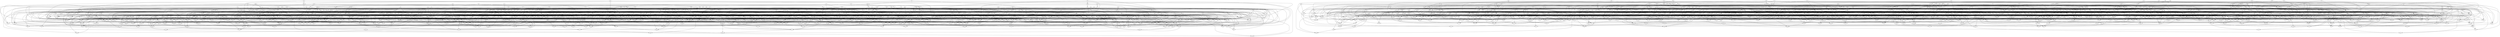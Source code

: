 digraph G {
	bjk -> mzl
	bjk -> dlz
	bjk -> gln
	nbx -> tsz
	rrl -> zvd
	rrl -> dxn
	xln -> vbb
	xln -> tst
	xln -> gfr
	kth -> nrm
	kth -> bkc
	krf -> ddr
	krf -> rtg
	zhj -> lbj
	qsn -> tqq
	qsn -> grc
	dkg -> drd
	dkg -> cxt
	dkg -> hvz
	dkg -> jvg
	dkg -> qrk
	dkg -> pvv
	vhx -> jfx
	vhx -> ffm
	bfm -> kdl
	gpz -> nnb
	dpr -> msg
	dpr -> thp
	dpr -> tft
	dpr -> vpn
	zdd -> gmv
	lhk -> qst
	psv -> bvz
	psv -> dch
	zbr -> bfm
	zbr -> nhk
	zbr -> jdf
	zbr -> qfk
	rtg -> zjk
	rtg -> mbp
	zvg -> str
	zvg -> qtx
	xrt -> sgv
	xrt -> vjn
	xrt -> jxf
	cfk -> pxr
	cfk -> tcb
	jbl -> xxk
	jbl -> qnj
	jbl -> hpz
	jbl -> jdk
	jbl -> vhl
	vtf -> gmn
	vtf -> fjt
	vtf -> txg
	lnq -> tbm
	dcx -> thf
	dcx -> sln
	dcx -> vsp
	vnr -> hrj
	vnr -> kss
	vnr -> tbm
	qlm -> bxp
	plf -> brz
	gsb -> kdn
	gsb -> hbt
	qtk -> bkr
	qtk -> zcz
	qtk -> qpp
	pmh -> mpj
	pmh -> lgc
	nnf -> mlt
	nnf -> njq
	nnf -> ldv
	cbp -> nph
	cbp -> fvc
	cbp -> qsv
	jjm -> hcf
	jjm -> kdn
	jjm -> qzv
	jjm -> xrb
	rhz -> kdl
	rhz -> klh
	rhz -> pvx
	rhz -> pnj
	rhz -> xdv
	ztt -> slt
	ztt -> lpz
	ztt -> jnv
	ztt -> qst
	vtl -> cbx
	zcm -> jcn
	zcm -> dkg
	zcm -> pgc
	zcm -> zhl
	ncn -> vvn
	ncn -> cbb
	ncn -> mkp
	fxk -> knj
	fxk -> pdq
	fxk -> ftp
	fxk -> jcc
	prs -> xks
	lsg -> jjr
	lsg -> ghr
	qdh -> hcv
	qdh -> dgb
	gfr -> bgq
	gfr -> ddv
	vgn -> rdd
	tjr -> lxb
	bzg -> ddt
	bzg -> drd
	nsp -> mzl
	grh -> zql
	grh -> rds
	kkx -> hbh
	kkx -> qqr
	kkx -> zdd
	kkx -> fvd
	gph -> gfl
	gph -> nft
	dkr -> szb
	dkr -> nbs
	dkr -> rbk
	dkr -> flx
	pcn -> dgn
	pcn -> sjf
	pcn -> tnq
	pcn -> gbx
	dcr -> vst
	dcr -> tbx
	dcr -> bpl
	dcr -> lnl
	dcr -> hqf
	mgg -> mjc
	mgg -> mgd
	qkv -> fpq
	qkv -> ljz
	qkv -> svr
	qkv -> plf
	qkv -> lpg
	trs -> bfs
	trs -> bmx
	plz -> xzg
	fzj -> cbv
	fzj -> bsj
	fhq -> vfj
	fhq -> mdb
	fhq -> bmh
	fhq -> xtx
	trt -> cpt
	trt -> xql
	ccq -> tkj
	ccq -> xmj
	ccq -> zbf
	ccq -> rpt
	bdc -> nhc
	bdc -> vkm
	ffb -> kxn
	ffb -> lxs
	ffb -> svr
	ffb -> qht
	qnj -> vzd
	qnj -> czb
	ctq -> hhj
	ctq -> mlr
	qjp -> rxn
	qjp -> fgf
	qjp -> qld
	qjp -> kdn
	pzv -> mnx
	tjs -> mdl
	tjs -> kfb
	tjs -> qtn
	tjs -> tqs
	gdv -> chm
	gdv -> cms
	gdv -> rbk
	gdv -> hkh
	jdk -> xvc
	jdk -> zgb
	qdd -> nhh
	qdd -> tgd
	qdd -> ccv
	svr -> kxn
	gqs -> cfn
	gqs -> fhj
	rgb -> shz
	rgb -> rbj
	rgb -> sxc
	nlj -> blv
	nlj -> jbg
	nlj -> vnt
	nlj -> tnf
	gtm -> dfn
	gtm -> xzm
	gtm -> cls
	gdg -> zzk
	qhl -> mgl
	qhl -> flz
	hcv -> gpp
	rvr -> mjd
	rvr -> qpp
	rvr -> grt
	rvr -> pmh
	rvr -> rrd
	pbx -> cdl
	pbx -> qvx
	pbx -> cdv
	rqt -> fhk
	rqt -> nzv
	qgd -> gqs
	qgd -> tpv
	qgd -> hbh
	dht -> snk
	dht -> fxx
	dht -> nsx
	dht -> vbt
	xsb -> sfj
	xsb -> plv
	nsv -> mxh
	gsj -> dmb
	gsj -> srn
	gsj -> jfx
	gsj -> cbv
	jkx -> tsr
	jkx -> vvx
	jkx -> hmm
	ktn -> fgs
	ktn -> vcn
	ktn -> lqx
	mdl -> qxs
	mdl -> rzd
	xtn -> xdd
	xtn -> qgb
	xtn -> hsh
	xtn -> xjn
	xtn -> nbz
	xzm -> xct
	zkf -> nxs
	zkf -> fvn
	kst -> lnd
	czb -> cmb
	str -> hrj
	jfx -> ddn
	jfx -> pnr
	cjx -> hvp
	cjx -> vlt
	cjx -> vbx
	cjx -> gsf
	cjx -> grr
	cjx -> bbs
	cjx -> qgb
	vkr -> prf
	vkr -> frr
	vkr -> jks
	jbp -> mjm
	jbp -> lqs
	jbp -> dks
	mmv -> qld
	bgl -> pnr
	bgl -> hzj
	bgl -> csb
	bgl -> zgh
	bgl -> jqj
	bgl -> qdh
	bgl -> xnb
	dvp -> hrz
	dvp -> txd
	cpt -> sqr
	frs -> xts
	frs -> rzg
	zmj -> jjf
	zmj -> nsn
	bpj -> fms
	bpj -> ghz
	bpj -> xsq
	bpj -> bdp
	hcr -> hvp
	hcr -> fjt
	hcr -> qrk
	hcr -> cfc
	kgr -> mvr
	kgr -> cjr
	rkv -> xtb
	rkv -> mjt
	rkv -> zhj
	nqb -> nhf
	dtx -> bcz
	dtx -> qck
	lfp -> mvx
	lfp -> pkl
	lbd -> lhg
	lbd -> knk
	lbd -> cls
	chd -> zpf
	chd -> mvx
	sxr -> vvx
	sxr -> drp
	sxr -> dmj
	sxr -> jvz
	zph -> mpg
	zph -> zfv
	zph -> dpj
	zph -> tjr
	kpd -> nhf
	kpd -> qzn
	kpd -> mlx
	kpd -> rkz
	kpd -> kmp
	fng -> phh
	fng -> hnr
	fng -> gbx
	fng -> lsg
	rzv -> bth
	rzv -> rgb
	rzv -> svm
	rzv -> xgv
	jqz -> bnd
	jqz -> jqx
	jqz -> qkm
	fqx -> gjf
	fqx -> ddr
	fqx -> dcs
	fqx -> stq
	kbg -> xzg
	vjl -> lht
	vjl -> zhv
	vjl -> pfc
	vjl -> mbs
	ljc -> sfs
	ljc -> xqx
	ljc -> mch
	ljc -> cmv
	xdc -> fdb
	xdc -> smt
	xdc -> njq
	xdc -> xrq
	qxd -> brz
	qxd -> rqn
	sln -> cmb
	sln -> lqs
	hgz -> zcv
	hgz -> vxj
	hgz -> rpt
	czm -> tcj
	dml -> zrm
	dml -> bdc
	dml -> hdc
	dbl -> jnv
	dbl -> zjk
	crf -> zff
	crf -> kll
	crf -> ckq
	crf -> pll
	vmp -> hpm
	vmp -> qkm
	vmp -> gcv
	dbv -> rch
	dbv -> fdd
	dbv -> qxr
	dbv -> qbh
	dbv -> zrh
	qzn -> mnm
	qzn -> brz
	lnb -> ljf
	rbb -> xdv
	rbb -> fcj
	rbb -> flt
	rbb -> nsp
	cxs -> cpm
	cxs -> kbt
	cxs -> sgn
	dcq -> rnf
	dcq -> tbh
	dcq -> gpz
	nnt -> gfl
	nnt -> txd
	slp -> pkz
	tfd -> czf
	tfd -> xjj
	tfd -> xql
	tfd -> vkx
	qxx -> pmh
	qxx -> zpf
	qxx -> jbg
	qxx -> gbn
	vjx -> hhn
	vjx -> cnf
	qdx -> fpq
	qdx -> jtg
	rxk -> chg
	rxk -> xqx
	tvn -> gmv
	mqg -> mzt
	mqg -> qzh
	sch -> kkv
	sch -> bjk
	mpg -> xmt
	mpg -> ndd
	mpg -> rnf
	mpg -> fng
	nfg -> ksz
	nfg -> nft
	nfg -> nqs
	nfg -> bqd
	nfg -> bxq
	nfg -> gtm
	pbr -> czm
	pbr -> ctg
	pbr -> vbt
	pbr -> zgt
	hvz -> gdg
	hvz -> jxf
	pzr -> qbb
	pzr -> hbt
	pzr -> bvf
	hpz -> qsf
	hpz -> xts
	hpz -> xxk
	ckz -> jmd
	ckz -> fzv
	ckz -> ssl
	ckz -> kbg
	ljt -> xbp
	ljt -> btp
	ljt -> ncn
	ljt -> nhq
	rsg -> dct
	rsg -> vrf
	shp -> vqh
	shp -> cbr
	shp -> bgj
	shp -> zvr
	shp -> xcs
	shp -> khl
	shp -> cvs
	pgc -> kcq
	pgc -> zdd
	pgc -> pkp
	pgc -> rnc
	vlb -> jtg
	vlb -> vnt
	gzb -> jrp
	hkd -> cdl
	hkd -> jmd
	hkd -> cfp
	rmq -> vtf
	rmq -> xzv
	rmq -> drt
	rmq -> sms
	rmq -> fvj
	rmq -> qct
	qjf -> zvg
	qjf -> lct
	qjf -> flh
	qjf -> dsn
	mxh -> dtx
	mxh -> cqn
	mxh -> gdl
	vsg -> bfp
	vsg -> sln
	vsg -> zmq
	xdj -> dtp
	xdj -> rxd
	xdj -> sfl
	xdj -> lld
	xnn -> lrk
	ttd -> qck
	ttd -> rnq
	ttd -> xfg
	kpg -> qht
	kpg -> fxj
	kpg -> xfk
	kpg -> drp
	vks -> hcn
	vks -> mhc
	vks -> jqn
	vks -> flh
	vks -> fjx
	rtc -> kmh
	rtc -> msf
	rtc -> lbj
	rtc -> fhb
	slb -> zfb
	slb -> htc
	slb -> stq
	slb -> scx
	lrd -> plk
	lrd -> dct
	lrd -> zkf
	lrd -> rck
	kkv -> vqn
	gzh -> znv
	gzh -> lsg
	gzh -> dmx
	gzh -> hpm
	gzh -> mnx
	dbx -> ftp
	dbx -> xdx
	dbx -> rlq
	dbx -> nsx
	znv -> mrt
	znv -> zvj
	bbv -> hkd
	bbv -> jmc
	bbv -> nqj
	bbv -> jrh
	phb -> sxk
	phb -> jbp
	cfn -> bqt
	svx -> pgs
	svx -> cmh
	svx -> lpg
	svx -> jqk
	nhk -> qzv
	nhk -> ctx
	nhk -> vxj
	pkp -> lbb
	pkp -> tcp
	pkp -> gmp
	pkp -> bfp
	nvt -> gvt
	nvt -> zvg
	nvt -> zpz
	zff -> xgv
	zff -> bvk
	qmg -> zvj
	qmg -> tbh
	hld -> dfs
	hld -> btt
	hld -> dcg
	hld -> tpp
	gjp -> sxc
	gjp -> cst
	gjp -> nxm
	gjp -> phx
	tdx -> txh
	tdx -> ptl
	tdx -> nsh
	tdx -> mht
	tdx -> lch
	tdx -> vsp
	qdb -> rdh
	jjj -> sdz
	jjj -> zzj
	jjj -> xms
	jjj -> zhg
	jdq -> shz
	jdq -> zkf
	jdq -> pkj
	mzt -> rvz
	mzt -> gzb
	tsg -> bvk
	tsg -> sdz
	fjt -> plv
	fjt -> lmz
	fjt -> rrt
	tcb -> vpm
	tcb -> zgh
	gpm -> bfs
	gpm -> ddt
	gpm -> bnj
	gpm -> ktm
	ddv -> rxm
	ddv -> ghq
	xdf -> vmt
	jmd -> vlq
	jmd -> vbj
	jmd -> fbn
	jmd -> cbp
	cst -> tnx
	pkk -> svj
	mnr -> crp
	mnr -> sbs
	mnr -> fvd
	tpp -> nsx
	tpp -> skj
	tpp -> ddv
	qlj -> vkr
	qlj -> gdr
	qlj -> xkq
	qlj -> pvk
	slt -> jtb
	slt -> cxb
	bcs -> flp
	dvv -> brp
	dvv -> xnn
	dvv -> dps
	dvv -> jtn
	plk -> gxb
	plk -> pvx
	xsp -> vlq
	xsp -> ttj
	kgx -> qhl
	kgx -> lld
	kgx -> nrl
	kgx -> lvl
	kgx -> ldm
	kgx -> xxt
	xnj -> tvk
	bxl -> qdx
	bxl -> ddg
	bxl -> xpx
	bxl -> krv
	brp -> lbb
	brp -> bnm
	brp -> mfl
	jlt -> dfn
	jlt -> mnm
	jlt -> jtn
	jlt -> ctv
	jlt -> qtk
	dfx -> tzx
	dfx -> ppd
	jkr -> bbs
	jkr -> fnd
	jkr -> nlq
	jkr -> zrm
	jhj -> pjx
	jhj -> tlf
	jhj -> fnc
	jhj -> crn
	ctp -> xrp
	ctp -> dzg
	ctp -> nfz
	rvh -> mnx
	xns -> xbr
	bmh -> llm
	bmh -> tmj
	kgf -> snl
	ldh -> bbd
	ldh -> jdm
	ldh -> ghq
	kzm -> xjh
	vpt -> hbt
	vpt -> xdl
	vpt -> ccn
	hvp -> cgk
	hvp -> bdf
	jjr -> mtv
	jjr -> kxn
	tks -> ztl
	tks -> xlk
	tks -> gmp
	tks -> rxx
	zpz -> mqt
	zpz -> ghq
	hrp -> tbv
	hrp -> ljz
	hrp -> qqr
	hrp -> lrp
	bjh -> pjm
	bjh -> fcv
	bjh -> cbv
	klt -> lml
	klt -> flx
	klt -> gvn
	klt -> mmn
	pjt -> zhj
	pjt -> fxx
	pjt -> pch
	pjt -> mmn
	zbf -> zvd
	mnq -> xtv
	mnq -> xkb
	mnq -> vvh
	mnq -> vbx
	hrl -> nhq
	hrl -> jks
	msd -> ppd
	msd -> cdl
	kkd -> vjs
	kkd -> mrv
	kkd -> zhs
	kkd -> bzh
	fvn -> snk
	gbs -> zcp
	gbs -> nft
	ztl -> ddg
	blf -> bzv
	blf -> kgr
	blf -> mjt
	hzq -> jjs
	hzq -> pnd
	hzq -> pnr
	qcs -> sbx
	qcs -> hsb
	qcs -> chm
	qcs -> xtx
	fpf -> gqv
	fpf -> drp
	fpf -> msz
	fpf -> jxf
	znd -> sxh
	znd -> vzd
	znd -> frh
	znd -> cxs
	znd -> slp
	zmq -> xjn
	xrb -> tvk
	xrb -> rhc
	tzc -> nbj
	tzc -> pcd
	tzc -> tjg
	tzc -> mnx
	gqj -> ljc
	gqj -> rhc
	mjv -> fdb
	mjv -> kks
	mjv -> knj
	mlr -> qbb
	mlr -> chg
	gkb -> tnf
	gkb -> cfn
	gkb -> blx
	xxg -> qtt
	xxg -> rpv
	xxg -> jrh
	xxg -> zmr
	xxg -> fpc
	kvl -> gdr
	kvl -> dmx
	kvl -> xbp
	kvl -> xjh
	kvl -> vvs
	xqb -> tnz
	xqb -> xvb
	ghr -> cfc
	ghr -> nhf
	kbb -> xqb
	kbb -> vkx
	kbb -> bkc
	gbx -> ctv
	gbx -> ccv
	dgb -> qfz
	dgb -> mbp
	xct -> jvz
	xct -> krv
	fxz -> jts
	fxz -> dmj
	ffx -> kgr
	ffx -> cdl
	ffx -> jjf
	ffx -> sxc
	tft -> xpq
	tft -> zsr
	tft -> mff
	tft -> bxk
	nhc -> zcs
	drd -> jjr
	mkp -> bhh
	mkp -> vph
	tpx -> zhv
	tpx -> lkq
	hqf -> ghq
	brr -> zqr
	brr -> hdz
	brr -> nft
	brr -> qsq
	brr -> qcm
	mgh -> cmb
	mgh -> bhh
	xvc -> lst
	pdq -> tpx
	pdq -> dbs
	pdq -> qdh
	hlf -> fnc
	zhv -> gfp
	dbs -> xss
	dbs -> htz
	qsf -> dsm
	qsf -> dks
	qsf -> fvj
	qsf -> bnj
	qsf -> bxq
	ldm -> lvd
	ldm -> jbx
	ldm -> slp
	xgq -> pkl
	xgq -> cnf
	xgq -> hdv
	lpd -> nzv
	lpd -> jjs
	lpd -> vdf
	tkr -> nhf
	tkr -> vlr
	tkr -> sxk
	tkr -> hnr
	qbh -> hcs
	qbh -> lxn
	qbh -> vjx
	qbh -> lvs
	mch -> nbs
	lsq -> kpc
	lsq -> bfs
	lsq -> hhn
	hlh -> xsq
	hlh -> bvf
	hlh -> rrq
	hlh -> vhx
	xdx -> svm
	xdx -> kbg
	xdx -> tnx
	xdx -> rxm
	vcg -> crz
	vcg -> pvq
	vcg -> lqs
	vcg -> xfr
	vcg -> dhf
	jkk -> bgn
	jkk -> qtb
	xtz -> nbx
	xtz -> pxr
	xtz -> qtx
	xtz -> fdq
	xtz -> vqn
	ssl -> qfz
	ssl -> mlr
	fmk -> fjx
	fmk -> kll
	fmk -> nsv
	fmk -> dtx
	fmk -> zvr
	prb -> mjv
	prb -> ckq
	prb -> jnv
	prb -> rmn
	gfg -> dnj
	gfg -> flm
	nqd -> mnj
	nqd -> nkl
	nqd -> qxs
	nqd -> cjg
	rjs -> rzg
	tkg -> fgd
	tkg -> kcn
	tkg -> krv
	tkg -> dpj
	tkg -> rjd
	zgv -> tvn
	zgv -> lmz
	xmg -> zcv
	xmg -> qvx
	xmg -> xsp
	gpf -> njq
	gpf -> hkx
	gpf -> bvk
	xzx -> tnx
	bds -> vmn
	bds -> xtd
	bds -> nxs
	bds -> ddr
	tst -> jhk
	tst -> vpm
	tst -> gfp
	tst -> sxc
	sqk -> phg
	sqk -> bvs
	hcn -> qpb
	hcn -> qlm
	hcn -> kgr
	nxr -> qpk
	nxr -> xkb
	nxr -> dcq
	nxr -> klr
	bvt -> kss
	bvt -> tnx
	bvt -> fqj
	bvt -> kgc
	tlf -> qgb
	zmh -> ddg
	zmh -> zmk
	zmh -> zsp
	zmh -> rpq
	jzr -> mbj
	jzr -> xcs
	jzr -> plz
	qtp -> ffv
	qtp -> ntj
	qtp -> gkl
	ntr -> mnl
	ntr -> cbp
	ntr -> nkl
	rnq -> rdc
	rnq -> sdv
	rsb -> qzg
	rsb -> tjg
	rsb -> xmb
	gdl -> rgc
	xtb -> brc
	xtb -> xnj
	mnl -> svj
	tfc -> hrj
	tfc -> nsg
	tcq -> pgv
	tcq -> pvq
	tcq -> vll
	tcq -> qnx
	rpq -> bqt
	vkx -> cvs
	vkx -> jgc
	vkx -> zmt
	vkx -> gqj
	vkx -> btt
	hff -> dfb
	hff -> kmb
	cdj -> gmf
	cdj -> nph
	cdj -> jqq
	cdj -> rzx
	cdj -> cdl
	pqq -> kdl
	pqq -> rxs
	pqq -> mvr
	pqq -> smt
	pfd -> ccv
	pfd -> pbl
	pfd -> pvq
	pfd -> txz
	lxn -> qcm
	lxn -> bfp
	lxn -> jkp
	ppp -> gkf
	kqg -> rfx
	kqg -> qrh
	kqg -> xlk
	kqg -> thv
	mjj -> bqg
	mjj -> xfr
	mjj -> zgb
	mjj -> gfg
	jbb -> hmm
	jbb -> prf
	jbb -> qct
	jrb -> scn
	jrb -> hmc
	jrb -> jmc
	vcn -> jgq
	vcn -> cpf
	vcn -> cgl
	bcp -> tbj
	bcp -> zfb
	bcp -> dcs
	bcp -> dhn
	dmd -> phb
	dmd -> ccj
	dmd -> thp
	dmd -> rqn
	xvl -> cfd
	xvl -> lhv
	xvl -> kpk
	vhc -> jtl
	vhc -> qdd
	vhc -> jsx
	vhc -> pvk
	vhc -> jgl
	plj -> msd
	plj -> szr
	plj -> pck
	plj -> zlk
	dmn -> flp
	lst -> ffp
	dzg -> ppm
	dzg -> xnj
	lct -> qtx
	hdv -> llf
	qmt -> qst
	qmt -> ndh
	qmt -> zdh
	bmg -> hcv
	bmg -> rsg
	bmg -> gzb
	ddn -> dch
	ljz -> blx
	jtg -> sgn
	czh -> kpt
	czh -> mbf
	czh -> cfr
	czh -> xts
	chj -> nlq
	chj -> czb
	chj -> sjf
	chj -> kdg
	rnf -> bqg
	rnf -> fll
	gzs -> cdv
	klv -> bvs
	klv -> nkf
	hdb -> xdx
	hdb -> hcc
	hdb -> grq
	hdb -> qbf
	kcl -> rxk
	kcl -> vqd
	kcl -> dtx
	rqb -> zfb
	rqb -> nvd
	smr -> xvx
	smr -> nsp
	smr -> cbv
	pgs -> nnq
	pgs -> sxk
	pgs -> hbh
	pgs -> vjx
	nnr -> hmp
	nnr -> qgd
	vlv -> gkf
	vlv -> cxb
	qzh -> mjt
	qzh -> rdc
	qpl -> kbg
	qpl -> qtx
	qpl -> zkb
	dfn -> dvp
	dfn -> xvc
	dfn -> rps
	tbx -> dxx
	tbx -> jhg
	vsq -> srn
	vsq -> dcl
	vsq -> ctq
	vsq -> bqj
	qhq -> dtx
	qhq -> hbt
	qhq -> hvs
	qhq -> gzb
	nlv -> kzm
	nlv -> rlr
	nlv -> hlq
	ngs -> bgj
	lvd -> gcv
	hlq -> ffr
	hlq -> kcq
	grq -> dfs
	grq -> kst
	vzd -> zcz
	lcr -> zdj
	lcr -> krv
	lcr -> jks
	kkp -> xhv
	kkp -> bzh
	qld -> jrh
	qld -> hrj
	mbs -> vnz
	hlp -> fvx
	hlp -> xxt
	hlp -> mnq
	hlp -> hff
	pjm -> fqj
	pjm -> xmg
	pjm -> zdh
	pjm -> djv
	pjm -> stz
	pjm -> mxs
	xdd -> sqq
	xdd -> nrp
	ktm -> mvx
	ktm -> qsq
	ktm -> prs
	tcf -> lsd
	tcf -> xrp
	tcf -> flt
	tcf -> bnf
	ncm -> qvg
	ncm -> hmf
	ncm -> mpj
	ncm -> xnn
	ncm -> qsn
	xsf -> thv
	xsf -> xxt
	zrh -> pbl
	zrh -> tlf
	lks -> vqd
	lks -> hlj
	lks -> tnz
	jts -> blx
	jts -> sgn
	jts -> fkr
	vvn -> phh
	zfv -> xns
	zfv -> msg
	zfv -> cxt
	zfv -> fgd
	tqs -> fhk
	tqs -> pxr
	bnj -> qzc
	bnj -> bgn
	lqj -> hbk
	lqj -> xxt
	lqj -> crp
	lqj -> cfn
	nss -> rgk
	nss -> hhd
	nss -> jhz
	nss -> kfg
	nss -> npx
	jvl -> hmc
	nrv -> zfh
	ndd -> vkm
	ndd -> bbs
	ndd -> rrd
	zmt -> plz
	rgf -> rnn
	rgf -> vhl
	ldp -> bbc
	ldp -> dgn
	ldp -> zsp
	ldp -> csj
	ldp -> crn
	hkq -> lxb
	hkq -> bmx
	hkq -> cfc
	xms -> nxm
	xms -> vzj
	xms -> gzs
	cnv -> rpt
	cnv -> bkc
	cnv -> drg
	cnv -> cfp
	gfn -> qsv
	gfn -> mvr
	qpv -> ffv
	qpv -> frm
	qpv -> bfp
	qxs -> ddn
	qxs -> zfb
	ffr -> bnd
	ffr -> pzv
	ffr -> drp
	hcs -> rtd
	bdp -> xxg
	bdp -> zrt
	bdp -> trv
	bdp -> xmj
	vhj -> nxm
	vhj -> mmv
	vhj -> sqr
	vhj -> tsg
	vhj -> gzs
	vhj -> nbx
	vhj -> ljp
	qtx -> tmj
	cdc -> trs
	cdc -> bls
	cdc -> qxr
	cdc -> nnb
	fdd -> kcn
	fdd -> lcb
	fdd -> xtv
	ddr -> chg
	ddr -> xnb
	sxn -> phg
	sxn -> pzr
	sxn -> tqs
	sxn -> tsz
	zsx -> zcs
	zsx -> fmm
	zsx -> nlv
	zsx -> htx
	zsx -> xnn
	zsx -> xdf
	pbl -> jfr
	nxs -> bzv
	kqk -> jkk
	kqk -> mjm
	kqk -> lqs
	xcx -> cbp
	xcx -> dfd
	cbr -> grq
	cbr -> hkh
	cbr -> lnl
	llm -> jtb
	bbf -> klv
	bbf -> cmv
	bbf -> zhj
	bbf -> rmn
	vcs -> zzx
	vcs -> xts
	vcs -> tlv
	vcs -> qrh
	qcc -> kdh
	qcc -> phg
	qcc -> qck
	qcc -> ctx
	mgt -> mkp
	mgt -> zfh
	mgt -> vkq
	mjd -> qmg
	mjd -> cdr
	mjd -> gkb
	tfk -> rjs
	tfk -> zgb
	tfk -> xng
	qzc -> xvc
	ftq -> krv
	ftq -> nnq
	ftq -> lxb
	vkb -> txg
	vkb -> jkp
	vkb -> rxf
	vkb -> bzg
	zjt -> vvc
	zjt -> pmn
	zjt -> plf
	zjt -> lmz
	zjt -> htx
	zjt -> tks
	xfk -> kmm
	xfk -> xnn
	xfk -> kfg
	bld -> mgl
	bld -> zdj
	bld -> tsr
	xbr -> mnb
	xbr -> lnb
	qvl -> kbb
	qvl -> zdh
	qvl -> ttd
	qvl -> srn
	qvl -> vdk
	flz -> sjd
	zsr -> ffk
	dxc -> rtd
	dxc -> nrv
	dxc -> gpz
	dxc -> kmf
	dxc -> jbg
	xts -> jgl
	xts -> zjq
	xts -> hdz
	zjh -> nlq
	zjh -> prs
	cgh -> xbn
	cgh -> sfs
	cgh -> scx
	sjd -> rdd
	sjd -> gmv
	lrj -> rbj
	lrj -> bfm
	vgh -> hcf
	vgh -> fzj
	kfh -> tjm
	kfh -> cst
	kfh -> rrl
	kfh -> ztt
	gbn -> trs
	gbn -> xzm
	gbn -> zjh
	tbj -> bvs
	tbj -> xzx
	tbj -> cqp
	vvr -> zlt
	vvr -> zbf
	vvr -> fxg
	vvr -> vpm
	vvr -> kfh
	lnl -> mlr
	lnl -> qqm
	dpx -> xkq
	dpx -> djx
	dpx -> xfr
	dpx -> xzm
	xdz -> xns
	xdz -> xbr
	xdz -> frr
	xdz -> zbb
	lrp -> lxb
	pzd -> jtn
	pzd -> cbc
	pzd -> kpc
	rxf -> sbs
	rxf -> tks
	rxf -> zbb
	mlq -> skh
	mlq -> zsz
	mlq -> fdq
	mlq -> mnl
	fgj -> ljz
	fgj -> ptl
	fgj -> jgl
	hmq -> rrl
	xhc -> rdh
	gfp -> jlc
	gfp -> bbd
	mlx -> kcg
	mlx -> nnb
	mlx -> nhq
	mlx -> sfj
	fmr -> nnt
	fmr -> djd
	mqt -> qfz
	jcc -> sjr
	jcc -> rtk
	jcc -> fvc
	jcc -> hrd
	xqg -> nhc
	xqg -> cfc
	nbc -> stz
	nbc -> qpl
	nbc -> mbp
	nbc -> pbx
	nbc -> ljb
	bvf -> trv
	bvf -> zql
	bvf -> lct
	bvf -> tqf
	lfz -> rvz
	lfz -> gvt
	lfz -> vqd
	lfz -> ppm
	nrb -> dks
	nrb -> rrd
	nrb -> mnm
	nrb -> nvb
	rgl -> jxv
	rgl -> vqn
	rgl -> snv
	rgl -> frp
	rgl -> bph
	hhv -> fht
	hhv -> ccv
	hhv -> kbt
	hhv -> tmv
	hhv -> pvk
	hhv -> mgh
	xhv -> bdf
	sgt -> vjs
	sgt -> frr
	sgt -> hcs
	mpd -> kss
	mpd -> tqf
	mpd -> msf
	mpd -> cpf
	bqt -> brz
	fpk -> djv
	fpk -> rxm
	fpk -> frz
	fpk -> plk
	nrz -> cgk
	nrz -> mnb
	nrz -> knk
	nrz -> fxj
	dtv -> jct
	dtv -> rgk
	dtv -> vkq
	dtv -> mfn
	zmk -> nqb
	lgc -> nhc
	lgc -> gbs
	sxh -> xjn
	bxq -> btp
	bxq -> tvn
	ccj -> ggj
	ccj -> lhg
	ccj -> grc
	dtr -> vdc
	dtr -> vpt
	dtr -> ncr
	dtr -> rvz
	dtr -> khl
	xcc -> jqz
	xcc -> cxt
	xcc -> gdg
	ddb -> gph
	ddb -> txd
	ddb -> jtl
	bhp -> hmq
	htz -> ttl
	htz -> mbp
	mjc -> ssq
	mjc -> czb
	zlh -> jsx
	zlh -> lrp
	zlh -> nhh
	zlh -> vhl
	rks -> vkr
	rks -> tbh
	rks -> rjd
	jgq -> str
	drv -> shc
	drv -> vdc
	drv -> mzt
	drv -> brc
	drv -> mlt
	drv -> fhk
	hxd -> zbb
	hxd -> sgt
	hxd -> mnb
	qcm -> rch
	tqd -> nkf
	tqd -> psv
	tqd -> hnx
	qpb -> mdf
	qpb -> gzb
	qpb -> tcb
	dgn -> ssf
	dgn -> ffp
	dmj -> rtd
	dmj -> lhv
	bpk -> bgj
	bpk -> mdf
	stj -> rch
	stj -> rrd
	stj -> pgx
	stj -> nrh
	stj -> mnr
	hkx -> zzj
	jpz -> xzx
	jpz -> vcn
	jpz -> ctx
	jpz -> gjc
	jpz -> mkb
	jpz -> pzm
	bgf -> zbs
	bgf -> hxd
	bgf -> fxz
	tqq -> jxd
	cmh -> bpg
	cmh -> rzg
	cmh -> bls
	cmh -> pbl
	dfb -> sgn
	dfb -> crp
	vpp -> tqd
	vpp -> pzm
	vpp -> sdz
	pck -> vmn
	pck -> xbn
	hhj -> rkr
	ncr -> mhc
	ncr -> jrh
	ncr -> czm
	mzv -> kxb
	vsk -> cfk
	vsk -> ccn
	vsk -> lhk
	vsk -> cbv
	vsk -> nbs
	jgc -> ffm
	jgc -> jrh
	xlx -> sxt
	xlx -> kmp
	xlx -> zmq
	xlx -> zxx
	sgz -> rkz
	sgz -> xzv
	sgz -> fhj
	sgz -> blx
	dzz -> tfc
	dzz -> bxp
	dzz -> jvl
	dzz -> pbp
	mbf -> tbv
	mbf -> mkj
	jgr -> tmv
	jgr -> xjn
	jgr -> crz
	zrt -> lnq
	zrt -> jxj
	zrt -> mbj
	fnx -> dmb
	fnx -> hvs
	fnx -> jqq
	fnx -> cmt
	fnx -> lbj
	bcz -> cqp
	jdl -> djx
	jdl -> sgv
	jdl -> sfj
	jdl -> cvv
	jrh -> dhn
	glc -> xjv
	glc -> vgj
	glc -> fzj
	glc -> jsd
	pnj -> svj
	pnj -> frp
	pnj -> dmb
	rbs -> sbs
	rbs -> xcc
	pvk -> xjn
	ndh -> sbx
	ndh -> mlt
	hsb -> cfp
	tqf -> nkl
	tqf -> zcv
	tqf -> hlj
	tqf -> bvk
	tqf -> cps
	tqf -> gsb
	dsl -> pvv
	dsl -> gkl
	dsl -> xpx
	dsl -> nnb
	pxg -> jvl
	pxg -> jrp
	pxg -> jxj
	pxg -> rds
	jqg -> jfr
	jqg -> kpk
	vql -> qpk
	cjg -> bhp
	cjg -> gjc
	cjg -> zzj
	cjg -> rlj
	smh -> xmj
	smh -> cdl
	smh -> kmt
	mrt -> jsx
	mrt -> vkm
	rkz -> fnc
	dps -> xng
	dps -> fxz
	dps -> hbh
	flx -> qtn
	flx -> rkr
	flx -> vbj
	qlk -> ptl
	qlk -> nhh
	qlk -> hvz
	zjs -> hvs
	zjs -> bsj
	zjs -> lsd
	zvb -> bgn
	zvb -> tsr
	zvb -> vgb
	klh -> jrt
	klh -> blf
	klh -> bcj
	gmf -> fcj
	gmf -> qmt
	gmf -> tzx
	nvz -> hqf
	nvz -> dxn
	rrd -> rxx
	rrd -> kcq
	jgx -> kcf
	jgx -> kmb
	jgx -> rvh
	jgx -> jqx
	pkj -> xnb
	dcl -> srn
	dcl -> qvx
	jxv -> rzl
	jxv -> tsg
	jxv -> vgj
	lpz -> cqq
	nkl -> dmn
	nkl -> kxq
	nkl -> gff
	gmp -> sgv
	pld -> vkq
	pld -> vmt
	pld -> zcz
	jfv -> jxj
	jfv -> mch
	jfv -> frd
	jfv -> ljb
	blv -> hkv
	hkj -> lxn
	hkj -> ggd
	hkj -> rsb
	hkj -> xlx
	mgs -> kcq
	mgs -> kbt
	cqc -> pkk
	cqc -> qtt
	cqc -> cbp
	cqc -> zzj
	ltj -> gcv
	ltj -> nqb
	ltj -> jkx
	ltj -> jct
	ltj -> khx
	ltj -> fmr
	gcv -> vkm
	gcv -> rlm
	lhs -> zcp
	lhs -> jqg
	lhs -> xdj
	lhs -> ddb
	lhs -> zhs
	mfl -> mjm
	gpv -> zsz
	gpv -> zkn
	gpv -> cms
	gpv -> bbd
	zhg -> bth
	zhg -> kgb
	zhg -> nvt
	ghs -> rnc
	qfz -> dlz
	ldd -> trt
	ldd -> sch
	cmc -> thv
	cmc -> rzg
	cmc -> gph
	sdv -> zkn
	kpk -> fkr
	ctg -> zmr
	nkf -> hhj
	pll -> vdx
	pll -> vmn
	rlr -> pcc
	rlr -> lnb
	rlr -> zsh
	rlr -> qxd
	rdh -> snk
	sgk -> rnj
	sgk -> hdc
	sgk -> cdr
	sgk -> xrt
	vfj -> vbb
	vgs -> lns
	vgs -> bmh
	vgs -> ljc
	xlk -> cfn
	xlk -> frr
	zdt -> vbd
	zdt -> kmt
	zdt -> cgl
	zlk -> hrj
	zlk -> scx
	ngf -> crc
	ngf -> sgt
	qtm -> fnd
	qtm -> hlf
	qtm -> jct
	qtm -> rpq
	ltg -> rtd
	ltg -> vph
	ltg -> rgf
	ltg -> xqg
	ltg -> mpj
	fkd -> crc
	fkd -> czs
	fkd -> fxj
	xxk -> kcf
	vbp -> gkf
	vbp -> lns
	vbp -> pkk
	drt -> pbl
	drt -> cfr
	vrs -> vnq
	vrs -> fdb
	cjv -> rjs
	cjv -> xqg
	cjv -> tnj
	cjv -> zqr
	cjv -> bqt
	grt -> txh
	grt -> qkj
	grt -> dgc
	grt -> jbb
	xdn -> kkp
	xdn -> bfr
	xdn -> rjd
	xdn -> vlr
	xdn -> jdl
	xdn -> dtc
	rdx -> qlq
	rdx -> bfm
	rdx -> shj
	rdx -> rlq
	rdx -> rxs
	jbx -> qzc
	jbx -> rdd
	jbx -> jct
	ptl -> zdj
	ljp -> dxn
	ljp -> bxp
	ljp -> btj
	kmf -> bld
	kmf -> gqv
	kmf -> sxh
	jxc -> ctj
	jxc -> txz
	jxc -> bsp
	jxc -> zzh
	jxc -> cmc
	ppk -> gdv
	ppk -> zmj
	ppk -> ttd
	ppk -> dlz
	txg -> jrz
	txg -> fnd
	lch -> jtl
	lch -> mfl
	skc -> crn
	skc -> nnr
	skc -> zzx
	skc -> grg
	skc -> cdr
	kbt -> rgk
	xjv -> ttj
	jpm -> xmt
	jpm -> xvq
	jpm -> gsf
	jpm -> ggd
	kfv -> gkf
	kfv -> jcs
	kfv -> ddn
	kfv -> ffm
	nsh -> xts
	nsh -> knb
	nsh -> lpg
	djx -> zvj
	djx -> zfh
	jhz -> gmn
	jhz -> bbc
	jhz -> ftq
	fjj -> hrj
	fjj -> ssl
	fjj -> drg
	fjj -> hcv
	fjj -> sqr
	vqc -> kkv
	vqc -> hzq
	vqc -> kth
	vqc -> srz
	hmc -> dmn
	hmc -> dhn
	lpb -> hff
	lpb -> sms
	lpb -> ntj
	lpb -> hnr
	qrh -> ljf
	lkr -> jfx
	lkr -> kgb
	lkr -> kgr
	lkr -> qsv
	vbx -> llf
	ljb -> skh
	ljb -> jjs
	ljb -> rhc
	fll -> kxn
	fll -> dhf
	cth -> rjp
	cth -> rjs
	cth -> vpq
	cth -> zjm
	cth -> mff
	cth -> tck
	jml -> zmt
	jml -> lfj
	jvz -> mnx
	kpc -> xmt
	kpc -> rnc
	phs -> jjf
	phs -> dsn
	phs -> mzl
	phs -> brc
	csb -> cmv
	xvx -> ftp
	xvx -> vbd
	kks -> mlr
	kks -> xfg
	kks -> zkb
	ghz -> fcv
	ghz -> ztc
	ghz -> vlq
	snv -> tpx
	snv -> jdq
	snv -> njq
	bgb -> dxx
	bgb -> tjm
	bgb -> svm
	bgb -> njq
	tgb -> vbj
	tgb -> gth
	tgb -> nqd
	tgb -> xnj
	tgb -> kxb
	xss -> cqq
	xss -> grh
	xss -> phx
	zbd -> gjf
	zbd -> fxg
	zbd -> zql
	zbd -> msf
	fjb -> jqx
	fjb -> zdj
	tkj -> dmb
	tkj -> qjf
	tkj -> zfb
	rnj -> ntj
	djd -> fgd
	djd -> lld
	pbz -> kmt
	pbz -> vqd
	vsp -> hsh
	vsp -> kjf
	shz -> sxc
	shz -> llm
	ldq -> qnf
	ldq -> sgv
	ldq -> thm
	ldq -> qhl
	ldq -> lfp
	szr -> jpn
	szr -> pck
	szr -> cpt
	szr -> vnq
	nvn -> trv
	nvn -> xrb
	nvn -> xtd
	fzf -> flh
	fzf -> bqj
	fzf -> mbp
	kjg -> jsx
	zqr -> pkz
	gdr -> jtl
	hjx -> bhh
	hjx -> fng
	hjx -> xsf
	hjx -> tjf
	gcg -> cbb
	gcg -> dmx
	gcg -> tql
	gcg -> kpt
	szb -> gxb
	szb -> hrd
	msz -> lbd
	msz -> ntj
	msz -> zvj
	qmd -> gkl
	qmd -> gnx
	qmd -> zmk
	qmd -> brp
	zkm -> zsr
	zkm -> bmx
	zkm -> fll
	ldv -> hkx
	ldv -> xvb
	ldv -> nbs
	qvg -> hmm
	qvg -> rnn
	qvg -> mgh
	slh -> tjg
	slh -> jvz
	slh -> mpj
	fpc -> ctg
	fpc -> xrq
	fpc -> kst
	dcg -> hsb
	dcg -> xtd
	dcg -> zgh
	dcg -> fnv
	pgx -> zjm
	pgx -> zvb
	zsf -> qnj
	zsf -> hsh
	zsf -> lhl
	knj -> kgc
	xbp -> jsx
	tcp -> cvv
	tcp -> dvp
	ffv -> sjd
	mzl -> cjr
	gth -> jrp
	qnx -> gkb
	qnx -> nnt
	ggd -> vvx
	vqh -> xcx
	vqh -> bpl
	cgl -> mnl
	ffn -> qtp
	ffn -> mjc
	ffn -> vnt
	ffn -> rjp
	zzx -> mgg
	zzx -> bmx
	zzx -> tvl
	xht -> vnq
	xht -> mqg
	xht -> jfv
	xht -> xcs
	xht -> lpd
	xht -> cjp
	jnd -> svc
	jnd -> hlj
	jnd -> zff
	jnd -> frd
	jnd -> bcp
	jnd -> tvk
	vpn -> fjb
	vpn -> qhl
	nsx -> ddr
	fms -> vqc
	fms -> cst
	fms -> fgn
	fms -> mtz
	dxx -> zbf
	dxx -> bjh
	njz -> sxc
	njz -> jzr
	njz -> ncr
	njz -> xjv
	vzj -> kmt
	dtc -> qdx
	dtc -> nrv
	lxs -> bdc
	lxs -> cbx
	lxs -> prs
	btp -> mfl
	cfp -> gnd
	cfp -> nph
	cfp -> ckp
	cfp -> bmh
	cfp -> snk
	vpq -> lhl
	vpq -> jzq
	vpq -> phh
	vpq -> mgh
	kcg -> tcp
	kcg -> dnj
	kcg -> fgd
	jrt -> psv
	jrt -> jlc
	jrt -> dct
	ffz -> kdh
	ffz -> vxg
	txh -> ghs
	txh -> ssq
	txh -> msg
	fbl -> kkv
	fbl -> ffm
	fbl -> xln
	fbl -> ffz
	fbl -> bth
	pdh -> sjr
	pdh -> cgh
	pdh -> vbb
	pdh -> nsn
	tnf -> hbk
	rfx -> jvd
	rfx -> zfh
	rfx -> jzq
	zrj -> jml
	zrj -> dch
	zrj -> fzv
	zrj -> rnq
	sqq -> gdg
	sqq -> cls
	qtb -> flm
	nqs -> tbv
	nqs -> jbb
	nqs -> fqz
	nqs -> hjz
	bqp -> qlk
	bqp -> bpz
	bqp -> pjx
	bqp -> qsq
	djv -> jrh
	djv -> mmn
	mgc -> mml
	mgc -> xvb
	mgc -> xqd
	xpq -> pzv
	xpq -> sxm
	xpq -> ghs
	lfj -> lhk
	lfj -> mzv
	bnq -> lnq
	bnq -> bmg
	bnq -> ppp
	bnq -> sqk
	sfc -> hqf
	sfc -> hcf
	sfc -> rqb
	sfc -> xcx
	bkr -> qsn
	bkr -> lvd
	hcc -> dbs
	hcc -> hhp
	lhv -> rxd
	lhv -> sgt
	lhv -> ccj
	gqv -> qzc
	nnq -> jqg
	nnq -> htl
	fmm -> nqb
	fmm -> cbb
	fmm -> ztl
	vmn -> nsp
	czs -> qzn
	czs -> jxd
	czs -> kmm
	czs -> ghr
	cpz -> xhc
	cpz -> gkn
	cpz -> qqm
	cpz -> qsc
	gxz -> sxv
	gxz -> rrq
	gxz -> jcs
	gxz -> ldv
	vlt -> cml
	vlt -> qkm
	gpk -> drg
	gpk -> fcv
	gpk -> fzj
	hjf -> jdk
	hjf -> tjf
	hjf -> jtg
	hhp -> xjj
	hhp -> gth
	hhp -> jvl
	sxt -> zsr
	sxt -> cls
	mjt -> bqj
	lrk -> bnd
	lrk -> txd
	lrk -> bnm
	lrk -> fdd
	rrb -> nqj
	rrb -> mpd
	rrb -> lkq
	rrb -> bvk
	rrb -> tnx
	chq -> hgz
	chq -> cgl
	chq -> nvz
	chq -> qjp
	mkb -> rvz
	mkb -> qtt
	bqg -> crp
	mfn -> dpj
	mfn -> vkq
	pnq -> gnd
	pnq -> xdv
	pkz -> kxn
	pkz -> mfh
	nmt -> xqb
	nmt -> qlm
	nmt -> htz
	nmt -> bkc
	nfz -> ndh
	nfz -> ppp
	nfz -> nsv
	nfz -> gpp
	nfz -> qsv
	jrp -> ckp
	bbd -> tvk
	jqn -> bpk
	jqn -> stz
	jqn -> pnq
	jkp -> kcg
	jkp -> qtb
	zbs -> bnd
	zbs -> kjg
	zbs -> pcc
	gkn -> sqk
	gkn -> jvv
	gkn -> fvc
	qtn -> tfc
	jzb -> kkp
	jzb -> jfr
	jzb -> lvd
	fzv -> bph
	fzv -> gln
	vll -> rsb
	vll -> crz
	vll -> jrz
	npx -> hhv
	npx -> cdr
	npx -> bzg
	pbs -> rps
	pbs -> vvn
	pbs -> xsb
	pbs -> vkq
	pbs -> bqg
	nbz -> gmv
	nbz -> cfn
	nbz -> gsf
	vhl -> xns
	vhl -> mnb
	rpt -> fnv
	rpt -> tmj
	qbf -> nbx
	qbf -> tnz
	qbf -> vgh
	prn -> xts
	prn -> lpg
	bzv -> tnx
	bsp -> gkl
	bsp -> pjx
	bsp -> rgk
	zmr -> zbf
	spg -> tcj
	spg -> tbx
	spg -> xql
	spg -> btj
	spg -> cqq
	jmc -> bbd
	pch -> xfg
	pch -> vlv
	lhl -> xsf
	lhl -> fqz
	lhl -> pvq
	khx -> lgc
	khx -> mvx
	khx -> lld
	jpn -> lrj
	jpn -> nsn
	jpn -> ppd
	jpn -> mdb
	jpn -> tcj
	tsh -> skj
	tsh -> pzm
	tsh -> bcz
	pqh -> skh
	pqh -> vdf
	pqh -> ghz
	pqh -> xnb
	pqh -> mdf
	sjr -> zmt
	qzg -> kfg
	qzg -> pcd
	qzg -> pzv
	bnr -> dmx
	bnr -> ztl
	bnr -> ggd
	bnr -> hkv
	fgf -> ddr
	fgf -> vgj
	fgf -> cfp
	mtz -> bph
	mtz -> dcs
	mtz -> cvs
	mtz -> gzs
	xks -> vgn
	xks -> zfk
	ktd -> gvt
	ktd -> xcs
	ktd -> ftp
	jqj -> jml
	jqj -> nsp
	jqj -> szb
	nhj -> vrs
	nhj -> shc
	nhj -> xzg
	nhj -> rxm
	nzq -> ddr
	nzq -> skj
	nzq -> csb
	vvh -> hdc
	vvh -> pkl
	vvh -> zsr
	vvh -> qpk
	pbp -> hcf
	pbp -> ldh
	pbp -> rdc
	mzm -> lns
	mzm -> mqg
	mzm -> lnd
	mzm -> stz
	cjp -> lfj
	cjp -> fnv
	cjp -> smr
	hhg -> vlb
	hhg -> nvb
	hhg -> jdk
	hhg -> rrt
	hhg -> zcs
	hhg -> bnm
	svz -> rxn
	svz -> qlq
	svz -> gvt
	svz -> shc
	qxf -> fkr
	qxf -> lnb
	qxf -> nhf
	qxf -> gph
	pnr -> mbj
	sfl -> fpq
	jxj -> jdf
	thm -> fvz
	thm -> nhh
	thm -> sfl
	crg -> qpp
	crg -> zsh
	crg -> rxd
	mzz -> hrz
	mzz -> nsh
	mzz -> qzc
	mzz -> gnk
	mdx -> vkm
	mdx -> fvd
	mdx -> nnr
	hbb -> tfk
	hbb -> zjq
	hbb -> khz
	hbb -> cbc
	jfz -> mjt
	jfz -> mgc
	jfz -> qfm
	jfz -> cmt
	zpf -> cvv
	zpf -> xdf
	zgt -> gff
	zgt -> gqj
	zgt -> mxs
	hdz -> xjn
	fvj -> grc
	gmn -> fvj
	gmn -> czb
	qtt -> pfl
	fcj -> lbj
	fcj -> xtb
	kss -> kdh
	kss -> tbm
	srt -> gjc
	srt -> kll
	srt -> dch
	sxv -> dxn
	sxv -> dzg
	sxv -> dfd
	vbj -> vxj
	fgn -> xqd
	fgn -> mnp
	fgn -> pkk
	lbb -> fnd
	npb -> qvt
	npb -> hcc
	npb -> jgc
	npb -> rrb
	bkl -> rbj
	bkl -> cps
	bkl -> qxs
	bkl -> mkb
	khl -> drg
	btr -> dml
	btr -> htl
	btr -> sxt
	btr -> kzm
	nlr -> frm
	nlr -> csj
	nlr -> dhf
	nlr -> gtm
	nlr -> gdr
	nlr -> kmm
	nlr -> ldm
	lzz -> mlt
	lzz -> cmv
	hfm -> rqn
	vbt -> vdx
	vbd -> dsn
	vrf -> cqp
	vqf -> pcc
	vqf -> zrh
	qxb -> cqq
	qxb -> dgb
	qxb -> ddv
	qxb -> scn
	rjp -> gkb
	rjp -> nrl
	gmb -> ddr
	gmb -> gpk
	gmb -> gdv
	gmb -> rbk
	gmb -> qdb
	fbn -> gff
	fbn -> mbj
	vtg -> pdq
	vtg -> xtd
	vtg -> ktd
	vtg -> skj
	vtg -> stm
	knb -> zsh
	knb -> cmb
	knb -> vjx
	tjm -> ctg
	tjm -> vzj
	ccn -> xrp
	lqs -> qxr
	jbs -> gjf
	jbs -> pcs
	jbs -> kgr
	jbs -> xgv
	zvr -> lct
	zvr -> nrm
	pgv -> pzd
	pgv -> vql
	pgv -> jqg
	tzk -> klv
	tzk -> jgc
	tzk -> vnd
	tzk -> lks
	jgl -> zcz
	jgl -> mtv
	crj -> vrf
	crj -> lfj
	crj -> xhc
	jzq -> vqf
	jzq -> kgf
	nvf -> pcs
	nvf -> fgs
	nvf -> lzz
	rzl -> jgq
	rzl -> tzx
	rzl -> bpk
	kgb -> qbb
	fgs -> mzv
	fgs -> gln
	rzt -> mgt
	rzt -> vlr
	rzt -> hrz
	rzt -> jct
	cjz -> blv
	cjz -> svr
	cjz -> flz
	cjz -> vmt
	jjn -> qrk
	jjn -> vtl
	jjn -> crc
	thf -> cml
	thf -> plf
	thf -> pgx
	sfk -> flh
	sfk -> rds
	sfk -> jdm
	sfk -> cpt
	nvb -> gbs
	nvb -> jgr
	zpm -> hbk
	zpm -> jzb
	zpm -> sfl
	zpm -> btp
	zpm -> qpv
	pjx -> hdv
	fsh -> xmt
	fsh -> rxx
	fsh -> zsf
	vvx -> xvq
	tlt -> znj
	tlt -> fkb
	tlt -> rzx
	tlt -> qtn
	grg -> gqv
	grg -> crc
	grg -> sxr
	bbc -> fxj
	bbc -> fll
	qpp -> hlf
	kmb -> fht
	phx -> llm
	phx -> zdh
	dvl -> dlz
	dvl -> xgh
	dvl -> jjf
	dvl -> dct
	mdb -> kgr
	mdb -> rxm
	vmt -> dpj
	lhf -> nvf
	lhf -> ctp
	lhf -> zfb
	lhf -> knj
	lhf -> jss
	xmb -> rnc
	xmb -> rrd
	mgd -> qpk
	mgd -> hrl
	mgd -> cfd
	qgb -> fvj
	njg -> pkl
	njg -> xdb
	njg -> cml
	njg -> qrh
	njg -> ljf
	njg -> qnx
	njg -> vnt
	qnz -> txz
	qnz -> fgd
	qnz -> nrz
	rzx -> xsq
	rzx -> cms
	rzx -> dfs
	dtp -> nqb
	dtp -> phh
	sdh -> tck
	sdh -> hfm
	sdh -> chd
	sdh -> vql
	vlz -> hmc
	vlz -> pnj
	vlz -> msf
	vlz -> fbn
	vlz -> gvt
	vlz -> hnx
	vlz -> zjk
	tnq -> lvs
	tnq -> qsn
	tnq -> zvj
	qht -> bnm
	qht -> dfb
	ftj -> jqx
	ftj -> hmm
	ftj -> vjs
	ftj -> gnx
	bkv -> cxb
	bkv -> nbs
	bkv -> bgq
	bkv -> gfn
	pvv -> vjn
	pvv -> lvs
	rlj -> kxb
	rlj -> kgb
	rlj -> vrf
	htx -> bqt
	htx -> rnc
	gnk -> drd
	gnk -> bdf
	gnk -> txd
	sgd -> szz
	sgd -> ngf
	sgd -> hpm
	sgd -> cml
	qzv -> lpz
	qzv -> knn
	htl -> flm
	htl -> tsr
	htl -> tmv
	llj -> rpv
	llj -> hcv
	llj -> flp
	mht -> tgd
	mht -> qnz
	mht -> tlf
	bqd -> zjq
	bqd -> lhg
	bqd -> llf
	bgn -> bfs
	bgn -> zhs
	tgd -> mgl
	grz -> pbp
	grz -> rsg
	grz -> xdv
	gcc -> dnj
	gcc -> lxs
	gcc -> lfp
	gcc -> drt
	gcc -> tql
	vcr -> lsd
	vcr -> vhx
	vcr -> sdv
	vcr -> vxg
	sgf -> grr
	sgf -> tbv
	sgf -> lbb
	sgf -> qrk
	cpf -> tbm
	ksz -> vgb
	ksz -> sgv
	ksz -> tck
	zlx -> jcn
	zlx -> znv
	zlx -> qxr
	zlx -> jjn
	flt -> frd
	flt -> jrp
	flt -> vnq
	lxj -> qrh
	lxj -> rgf
	lxj -> lch
	lxj -> sqq
	qrs -> fkd
	qrs -> vjn
	qrs -> hlq
	qrs -> jks
	kmp -> vgn
	kmp -> zlh
	rnx -> sfs
	rnx -> smt
	rnx -> ttj
	rxx -> xhv
	rxx -> chd
	stm -> tsh
	stm -> rds
	stm -> mdf
	stm -> qbb
	qnf -> hhn
	qnf -> kmb
	qnf -> dtp
	kfb -> ttl
	kfb -> kst
	kfb -> vxj
	cxb -> mhc
	cxb -> znp
	fxx -> cvs
	bfr -> ngf
	bfr -> dks
	bfr -> tjf
	bfr -> qqr
	bfr -> bhh
	bpz -> hsh
	bpz -> sqq
	bpz -> hfm
	hkl -> vlt
	hkl -> mcf
	hkl -> xhv
	hkl -> lsq
	hkl -> zsx
	pcd -> rkz
	pcd -> fht
	zbb -> ctv
	vph -> flm
	vph -> hsh
	bth -> fkb
	ctj -> cxs
	ctj -> pmn
	ctj -> ffb
	jcn -> dks
	jcn -> fgj
	vvc -> lgc
	vvc -> kpk
	vvc -> xsb
	rgh -> ztc
	rgh -> hhj
	rgh -> jqq
	rgh -> hmc
	gbq -> pbl
	gbq -> kjf
	gbq -> kbt
	gbq -> tlv
	rrq -> pfc
	rrq -> czf
	rrq -> qcs
	rrq -> mnp
	pzm -> frp
	xjj -> hmq
	xjj -> tnz
	lcb -> lmz
	lcb -> qgb
	lcb -> kcq
	tvl -> pcd
	tvl -> plv
	tvl -> vlr
	hmf -> grc
	hmf -> lcr
	hmf -> ssf
	dln -> fnc
	dln -> frs
	dln -> crc
	dln -> qxd
	dln -> jtl
	dgc -> zgv
	dgc -> vtl
	dgc -> xks
	ggg -> gqs
	ggg -> hff
	ggg -> mkj
	ggg -> ljt
	ggg -> fjb
	tlv -> mnm
	tlv -> mcf
	xdl -> kdl
	xdl -> fvc
	xdl -> dct
	tcj -> nsg
	lpg -> rjd
	rbk -> cmt
	rbk -> kgc
	hhl -> pkl
	hhl -> tbh
	hhl -> kpt
	hhl -> tvn
	fcv -> zlk
	fcv -> pvx
	fcv -> xfc
	fcv -> jmc
	jhk -> nsn
	lgn -> frd
	lgn -> zvd
	lgn -> fzf
	lgn -> rqt
	lgn -> ndh
	lgn -> pfl
	ljf -> prf
	vxc -> rmx
	vxc -> nzv
	vxc -> gff
	vxc -> vnd
	vxc -> slt
	klx -> qvx
	klx -> nph
	klx -> xsp
	klx -> dcl
	vnz -> nsg
	vnz -> pkj
	cfc -> gfl
	mnp -> xrp
	bcj -> zdv
	bcj -> qdb
	bcj -> mtz
	mfb -> nrp
	mfb -> cmh
	mfb -> fsh
	mfb -> xdj
	ggm -> gfp
	ggm -> qst
	ggm -> nkf
	btt -> ggm
	btt -> csb
	btt -> qlm
	btt -> kgc
	btt -> fkb
	qmb -> pbz
	qmb -> scn
	qmb -> nxm
	gnx -> fqz
	gnx -> fpq
	gnx -> kpt
	xgh -> mmv
	xgh -> chm
	xgh -> rgb
	xgh -> pnq
	xgh -> kdh
	cnf -> hnr
	jnv -> kth
	hpm -> mrv
	jsd -> vfj
	jsd -> zgh
	jsd -> qfm
	mcf -> rdd
	mcf -> pkl
	mcf -> fvd
	mcf -> cpm
	mcf -> bbs
	qrk -> rqn
	xqc -> fjx
	xqc -> khl
	xqc -> xht
	xqc -> bsk
	fvz -> ffp
	fvz -> hkv
	fvz -> kjg
	qct -> thp
	qct -> rxd
	tnj -> jxd
	tnj -> lld
	tnj -> qtb
	tpv -> mrt
	tpv -> vtl
	tpv -> xpx
	vvq -> gfn
	vvq -> gjc
	vvq -> vfj
	vvq -> jzr
	vvq -> mmn
	dsm -> vtl
	dsm -> prn
	hcf -> chg
	jdf -> hsk
	xrq -> bvk
	jcs -> vlv
	jcs -> mhc
	nmq -> zvg
	nmq -> mnp
	nmq -> pbz
	kbq -> nqj
	kbq -> xtd
	kbq -> hmq
	kbq -> phg
	bhc -> nmq
	bhc -> mdl
	bhc -> vdx
	bhc -> bnf
	ddc -> bcs
	ddc -> xsq
	ddc -> lnl
	ddc -> jdm
	ddc -> grh
	znp -> tcb
	vrc -> hrl
	vrc -> bqg
	vrc -> jbg
	vrc -> hfm
	vrc -> rvr
	svc -> phs
	svc -> ktn
	svc -> jvv
	frm -> nlq
	frm -> gph
	cdn -> frh
	cdn -> crg
	cdn -> qpp
	cdn -> dnj
	cdn -> ntj
	cdn -> frs
	cdn -> sjf
	zjq -> jfr
	zjq -> hlf
	hnx -> mbp
	gpp -> znp
	gpp -> fhb
	fxg -> tzx
	fxg -> jqq
	zps -> fnd
	zps -> vgn
	zps -> xgq
	rtk -> sbx
	rtk -> xql
	rtk -> hhj
	zkb -> trt
	lht -> bpl
	lht -> hhj
	lht -> dxn
	rxs -> kdn
	rxs -> fhk
	vpm -> bpl
	skf -> bgf
	skf -> xfr
	skf -> tkr
	skf -> tcm
	txz -> jxf
	txz -> knk
	qfk -> gsb
	qfk -> nkf
	qfk -> dht
	znj -> nrm
	znj -> xzg
	znj -> rhc
	znj -> xqx
	mxs -> btj
	mxs -> xzx
	jct -> mtv
	nrh -> tjr
	nrh -> zzk
	nrh -> hrp
	nrh -> qhl
	nrh -> txd
	tkh -> sdv
	tkh -> cjr
	tkh -> dbl
	tkh -> csg
	tkh -> hkx
	xgv -> rxs
	tqh -> zpm
	tqh -> hrk
	tqh -> kmb
	tqh -> ggj
	dhn -> bsj
	crn -> vmp
	crn -> nnr
	crn -> rks
	crn -> bls
	bvz -> gth
	bvz -> xll
	bvz -> xsp
	bvz -> bbd
	bpg -> rnj
	bpg -> cvv
	bpg -> xvq
	jpx -> jdq
	jpx -> fhb
	jpx -> ngs
	jpx -> dfs
	jpx -> tmj
	jpx -> kxq
	qfm -> bgj
	zdk -> zmd
	zdk -> lzz
	zdk -> scx
	zdk -> vqd
	tsf -> bmx
	tsf -> cfr
	tsf -> zmk
	tsf -> rtd
	tsf -> xng
	tck -> tjg
	pcs -> plz
	pcs -> gkf
	pcs -> rdh
	rbj -> mjt
	zsp -> zdd
	zsp -> vjs
	sbs -> vzd
	sbs -> lnb
	rlm -> cbx
	rlm -> plv
	szz -> rnj
	szz -> cxr
	szz -> jxd
	szz -> vql
	cxt -> xbr
	cxt -> kfg
	xfg -> hcf
	ckh -> ffv
	ckh -> zps
	ckh -> tzc
	ckh -> nrp
	mgl -> rvh
	drq -> qmb
	drq -> bhp
	drq -> jlc
	drq -> sch
	drq -> vst
	jss -> zvg
	jss -> mqt
	jss -> pxr
	jps -> jtb
	jps -> dfs
	jps -> vzj
	jps -> lqx
	zzh -> kzm
	zzh -> ffn
	zzh -> hdz
	mff -> slh
	mff -> rpq
	qqr -> xbp
	hkh -> bcz
	jqq -> hsk
	dcs -> nqj
	jqx -> tqq
	rgv -> qdb
	rgv -> xtx
	rgv -> cms
	cbc -> jkk
	cbc -> mgs
	gmd -> dgb
	gmd -> msd
	gmd -> hsk
	gmd -> mlr
	pbm -> znv
	pbm -> gmv
	pbm -> gkb
	pbm -> rfx
	fjx -> rzd
	fjx -> nxs
	fjx -> zvd
	zdv -> xtx
	zdv -> bcs
	dzp -> lcr
	dzp -> msg
	dzp -> snl
	dzp -> tqq
	tql -> pld
	tql -> sxm
	lkq -> hsk
	lkq -> gdl
	zhl -> lsg
	zhl -> xgq
	zhl -> gph
	mjm -> rvh
	ppm -> gfr
	ppm -> vqn
	ppm -> svm
	ppm -> zkb
	klr -> lsg
	klr -> vpn
	klr -> snl
	rfm -> pll
	rfm -> crj
	rfm -> cps
	rfm -> vgh
	rfm -> rzd
	kmh -> zhv
	kmh -> ldd
	kmh -> smh
	rmf -> lvs
	rmf -> zcp
	rmf -> hcs
	rmf -> vbx
	rmf -> zmq
	xkb -> srj
	sxk -> cfr
	vvs -> tnf
	vvs -> qkm
	vvs -> rps
	kmt -> bsj
	hdj -> zjt
	hdj -> ssf
	hdj -> npx
	hdj -> hjf
	ffk -> nrl
	ffk -> rjd
	ffk -> rnj
	phh -> snl
	ddt -> gfl
	ddt -> kdg
	cps -> cbv
	xxm -> jfx
	xxm -> zql
	xxm -> fbl
	xxm -> zjs
	qlq -> kmh
	qlq -> lpz
	qlq -> ttl
	qlq -> zdh
	zmd -> klv
	zmd -> bqj
	zmd -> dbl
	zmd -> vbd
	sjf -> tjf
	sjf -> lvd
	kcn -> nhq
	hdc -> xdb
	hdc -> fhj
	fzq -> zfk
	fzq -> kgf
	fzq -> thv
	fzq -> kpk
	llf -> xdf
	jhg -> lfj
	jhg -> hnx
	jhg -> brc
	jhg -> zkn
	dxh -> xks
	dxh -> zrm
	dxh -> fgd
	dxh -> prf
	thr -> ttj
	thr -> fgs
	thr -> pfl
	thr -> fqj
	dxd -> nsv
	dxd -> ngs
	dxd -> ddv
	dxd -> fdb
	vgj -> rtg
	qfj -> hkv
	qfj -> nsh
	qfj -> vgb
	qfj -> pld
	pfc -> pkk
	pfc -> nvd
	sfs -> jgq
	bvd -> xnj
	bvd -> sbx
	bvd -> rgv
	bvd -> plz
	jsx -> vkm
	knn -> dsn
	knn -> lhk
	knn -> xqx
	knn -> ttl
	lqf -> llj
	lqf -> frp
	lqf -> qtn
	lqf -> vnz
	lqf -> vpp
	zsj -> hlj
	zsj -> ctq
	zsj -> kgr
	zsj -> tsz
	zsj -> xvx
	pjz -> mzv
	pjz -> fkb
	pjz -> nvg
	pjz -> jcs
	xqd -> mvr
	xqd -> mbs
	cfd -> qmg
	cfd -> kjg
	lbh -> fpq
	lbh -> nrl
	lbh -> sxh
	lbh -> rrt
	srj -> rps
	srj -> rch
	bnd -> cgk
	fhj -> pcc
	rgc -> xmj
	rgc -> jjs
	rgc -> bgj
	xpx -> jvz
	xpx -> mfh
	xpx -> tcp
	xkq -> vlr
	xkq -> mpj
	vst -> zkn
	vst -> nzq
	vst -> plz
	rkr -> gxb
	qtd -> mqt
	qtd -> mlq
	qtd -> nrm
	qtd -> gdl
	hjj -> bsj
	hjj -> fzv
	hjj -> znp
	hjj -> lnq
	sdz -> str
	sdz -> qpb
	rct -> czb
	rct -> gfg
	rct -> zzk
	rct -> ggd
	czf -> xcs
	czf -> lnd
	czf -> cfk
	ztc -> cmt
	ztc -> dfx
	vjn -> ffp
	cqn -> nvn
	cqn -> ftp
	cqn -> zmr
	kjf -> kmm
	kjf -> bkr
	rpv -> fdq
	rpv -> vdf
	rpv -> hkh
	khz -> jtn
	khz -> vsp
	khz -> tjr
	stq -> xtb
	stq -> trv
	stq -> qzh
	frh -> djd
	frh -> nnt
	frh -> vvn
	ckp -> cdl
	nlq -> mrv
	dfd -> nvd
	mjx -> zjh
	mjx -> zsh
	mjx -> zfk
	mjx -> slp
	qvz -> pbr
	qvz -> pdq
	qvz -> mbj
	qvz -> glc
	qvz -> fvn
	lns -> vnq
	bxk -> tgd
	bxk -> xtv
	bxk -> bls
	mnj -> ljc
	mnj -> hmq
	mnj -> ppp
	pjs -> zfv
	pjs -> kqk
	pjs -> gpz
	pjs -> mdx
	pjs -> nrv
	pjs -> flz
	csg -> grz
	csg -> srz
	csg -> zcv
	csg -> bxp
	vnd -> pnd
	vnd -> rxm
	qsc -> ctx
	qsc -> nrm
	qsc -> xhc
	rng -> xdd
	rng -> dcx
	rng -> xvl
	rng -> qtb
	qvt -> bvs
	qvt -> gpf
	qvt -> srt
	xzv -> vlb
	xzv -> vgb
	xzv -> xmb
	chm -> lnd
	xjh -> cpm
	xjh -> ssq
	vxg -> ppd
	vxg -> qqm
	frz -> shc
	frz -> ldd
	frz -> vgs
	xfc -> qfm
	xfc -> vbt
	rdc -> hrd
	lqx -> rgv
	xtv -> gsf
	shj -> xqx
	shj -> bhp
	shj -> jhk
	shj -> rnx
	bph -> xfc
	bph -> rdc
	vdk -> nvz
	vdk -> stz
	vdk -> zdv
	hbt -> ftp
	tnz -> pkk
	tnz -> xrb
	rnn -> dhf
	rnn -> sxm
	mkj -> qsq
	mkj -> lrp
	nbj -> fht
	nbj -> mfh
	nbj -> thv
	zlt -> zjk
	zlt -> mch
	zlt -> smt
	cxr -> hrz
	cxr -> sxk
	cxr -> ssq
	cxr -> nbj
	lvl -> xzm
	lvl -> slh
	vjv -> xmt
	vjv -> xkb
	vjv -> thp
	vjv -> cnf
	qcn -> kll
	qcn -> dmn
	qcn -> vqh
	qcn -> htz
	kxq -> nbs
	kxq -> jdf
	kdg -> qct
	kdg -> cbx
	jvg -> tmv
	jvg -> vqf
	jvg -> rlm
	gvn -> xjv
	gvn -> nnf
	gvn -> pch
	rmx -> dfx
	rmx -> dcs
	rmx -> pll
	jvd -> hbk
	jvd -> cfd
	jvd -> ctv
	fqj -> nrm
	rck -> jdm
	rck -> nvd
	rck -> qqm
	rck -> xrq
	grr -> fkr
	grr -> zjm
	dqv -> fqz
	dqv -> szz
	dqv -> lst
	dqv -> gmp
	dqv -> rbs
	dqv -> dsm
	dqv -> gpm
	dqv -> drp
	dqv -> qcm
	sxm -> kgf
	sxm -> ggj
	bfs -> zcp
	bfs -> lst
	rmn -> fxx
	rmn -> kmh
	rmn -> lrj
	rmn -> rzd
	xft -> fdq
	xft -> lqx
	xft -> jvv
	xft -> pfl
	xmt -> ggj
	cvj -> ckq
	cvj -> rqt
	cvj -> fnv
	cvj -> lml
	jnm -> jvv
	jnm -> psv
	jnm -> cpt
	jnm -> sjr
	hsh -> hhn
	hrk -> sgt
	hrk -> hdv
	hrk -> vsg
	hrk -> thf
	hrk -> ddg
	fvx -> zkm
	fvx -> hkv
	fvx -> sxm
	bsk -> mjv
	bsk -> jtb
	bsk -> qck
	bsk -> nsg
	bsk -> mbs
	plm -> zmj
	plm -> rzd
	plm -> gnd
	plm -> vqd
	plm -> nhk
	plm -> ccn
	tsz -> ckp
	gbz -> vdf
	gbz -> hsb
	gbz -> trt
	gbz -> zdt
	gbz -> rxk
	bgq -> nsn
	jqk -> xxk
	jqk -> cjx
	jqk -> hlf
	hrj -> flp
	zfk -> mnx
	hhd -> jct
	hhd -> mfh
	hhd -> zcz
	stz -> ffz
	stz -> fnx
	hjz -> sxm
	hjz -> tlf
	hjz -> zgb
	gqc -> jrb
	gqc -> qhq
	gqc -> dfd
	gqc -> fnx
	knz -> dtc
	knz -> hkq
	knz -> lst
	knz -> jzb
	knz -> pcc
	scn -> skj
	scn -> cdv
	scn -> cqp
	csj -> phb
	csj -> kcf
	csj -> lvl
	csj -> cpm
	ckq -> hzj
	ckq -> dcs
	jrz -> ssf
	jrz -> hrl
	mml -> bzv
	mml -> llm
	xbn -> bmh
	xbn -> hvs
	gnd -> bvs
	pnd -> hrd
	pnd -> xrb
	pnd -> vnr
	rxn -> jlc
	rxn -> kcl
	rxn -> rkr
	rxn -> mml
	hmp -> mgs
	hmp -> plv
	hmp -> fgj
	zxx -> vjn
	zxx -> cgk
	zxx -> knk
	xdb -> rjs
	xdb -> mbf
	fhb -> kxb
	cbb -> mtv
	rvz -> cdv
	xvb -> xmj
	xvb -> ntr
	xvb -> cqp
	mrv -> crz
	pvp -> rrt
	pvp -> zdj
	pvp -> zgv
	pvp -> xvq
	lvr -> pch
	lvr -> lsd
	lvr -> jrh
	lvr -> czm
	bzh -> kcn
	bzh -> kcf
	vdc -> xln
	vdc -> rqb
	zsz -> vrs
	zsz -> jcs
	nvg -> sqr
	nvg -> svj
	nvg -> zfb
	qkj -> lhg
	qkj -> ghs
	qkj -> qhl
	fdb -> gxb
	gkf -> vdx
	sms -> zrm
	sms -> zjm
	zcs -> zrm
	bnf -> zdh
	bnf -> nzv
	rqv -> bdf
	rqv -> srj
	rqv -> brp
	rqv -> kmb
	rqv -> bqd
	rlq -> jrb
	rlq -> ngs
	xll -> bcs
	xll -> tcb
	xll -> llm
	htc -> fvn
	htc -> bmh
	htc -> pll
	htc -> bgq
	lml -> gjf
	lml -> vbb
	tcm -> mfn
	tcm -> zqr
	tcm -> pmn
	srz -> krf
	srz -> qpl
	vlq -> zdh
	fjp -> frz
	fjp -> nkl
	fjp -> fxx
	fjp -> rkv
	fjp -> vbp
	pmn -> blv
	nfc -> ppm
	nfc -> bjh
	nfc -> znj
	nfc -> gln
	ndq -> nnb
	ndq -> xct
	ndq -> jgx
	ndq -> prn
	zhs -> hsh
	cnn -> mmv
	cnn -> skh
	cnn -> zpz
	cnn -> flp
	ssf -> sfj
	pvx -> btj
	kbd -> mgg
	kbd -> fxz
	kbd -> rrt
	kbd -> rbs
	kbd -> zzk
	rkj -> pkj
	rkj -> fhb
	rkj -> rqb
	rkj -> jhk
	hzj -> hrj
	hzj -> cpf
	hzj -> cjr
	xng -> nrp
	xng -> xvq
}
